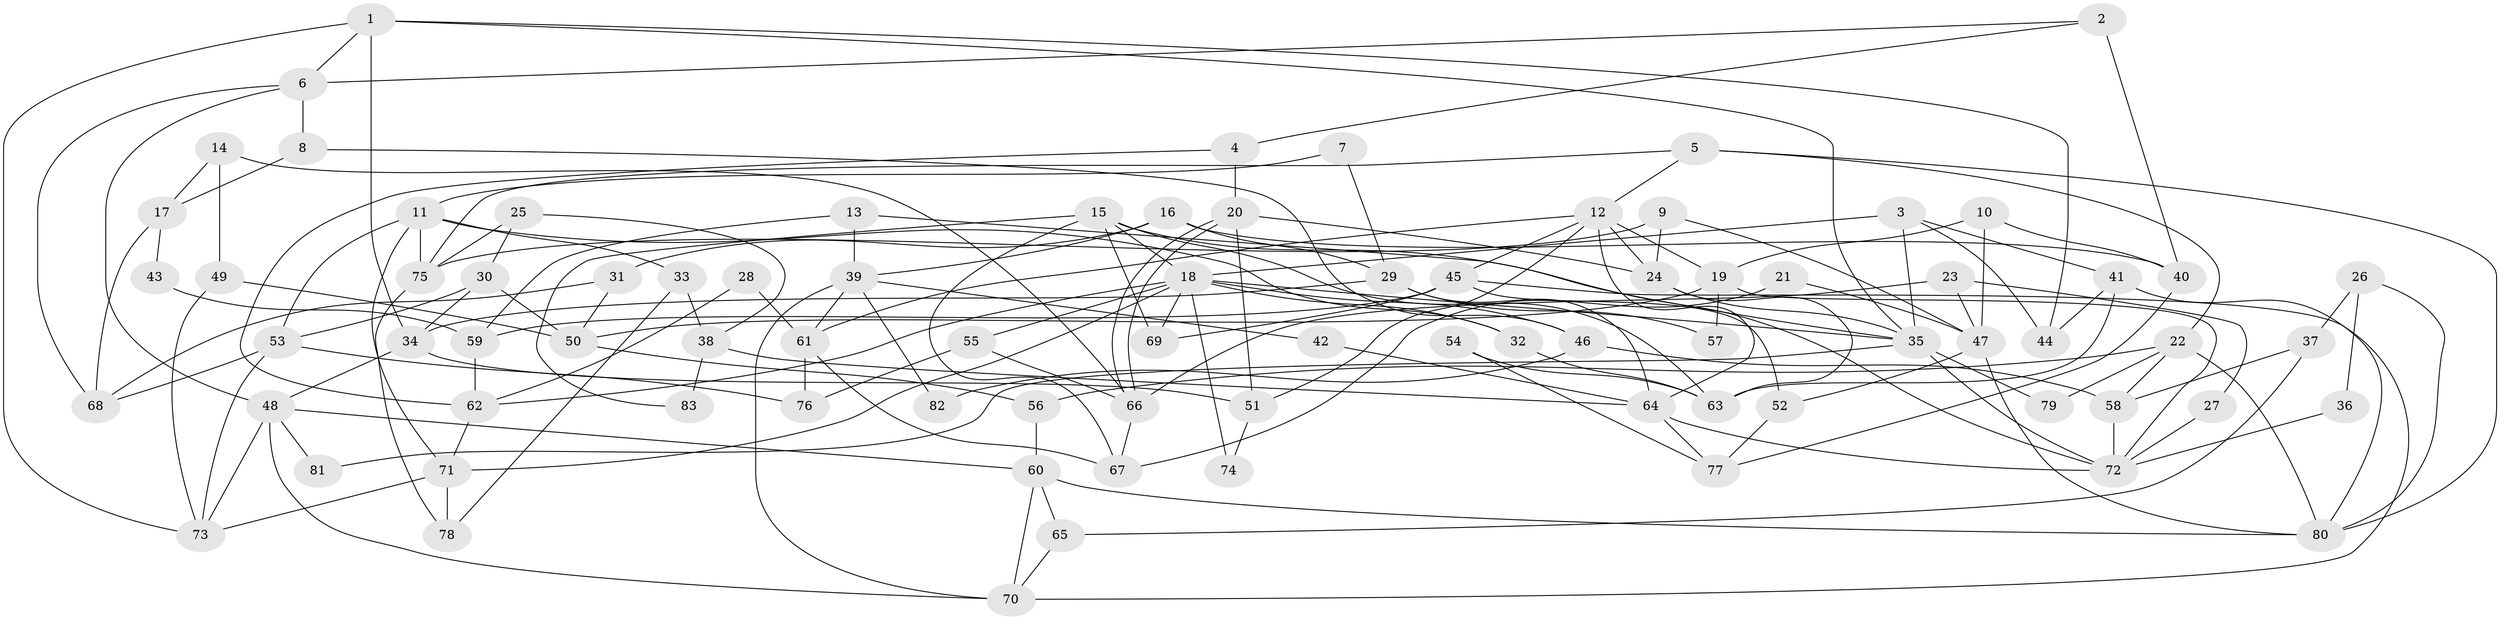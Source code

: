 // coarse degree distribution, {4: 0.20408163265306123, 10: 0.02040816326530612, 3: 0.22448979591836735, 6: 0.12244897959183673, 8: 0.08163265306122448, 11: 0.02040816326530612, 2: 0.14285714285714285, 9: 0.02040816326530612, 5: 0.061224489795918366, 7: 0.08163265306122448, 12: 0.02040816326530612}
// Generated by graph-tools (version 1.1) at 2025/18/03/04/25 18:18:52]
// undirected, 83 vertices, 166 edges
graph export_dot {
graph [start="1"]
  node [color=gray90,style=filled];
  1;
  2;
  3;
  4;
  5;
  6;
  7;
  8;
  9;
  10;
  11;
  12;
  13;
  14;
  15;
  16;
  17;
  18;
  19;
  20;
  21;
  22;
  23;
  24;
  25;
  26;
  27;
  28;
  29;
  30;
  31;
  32;
  33;
  34;
  35;
  36;
  37;
  38;
  39;
  40;
  41;
  42;
  43;
  44;
  45;
  46;
  47;
  48;
  49;
  50;
  51;
  52;
  53;
  54;
  55;
  56;
  57;
  58;
  59;
  60;
  61;
  62;
  63;
  64;
  65;
  66;
  67;
  68;
  69;
  70;
  71;
  72;
  73;
  74;
  75;
  76;
  77;
  78;
  79;
  80;
  81;
  82;
  83;
  1 -- 35;
  1 -- 34;
  1 -- 6;
  1 -- 44;
  1 -- 73;
  2 -- 6;
  2 -- 40;
  2 -- 4;
  3 -- 44;
  3 -- 35;
  3 -- 18;
  3 -- 41;
  4 -- 62;
  4 -- 20;
  5 -- 75;
  5 -- 12;
  5 -- 22;
  5 -- 80;
  6 -- 48;
  6 -- 8;
  6 -- 68;
  7 -- 29;
  7 -- 11;
  8 -- 46;
  8 -- 17;
  9 -- 24;
  9 -- 47;
  9 -- 75;
  10 -- 47;
  10 -- 19;
  10 -- 40;
  11 -- 53;
  11 -- 33;
  11 -- 32;
  11 -- 71;
  11 -- 75;
  12 -- 24;
  12 -- 64;
  12 -- 19;
  12 -- 45;
  12 -- 51;
  12 -- 61;
  13 -- 59;
  13 -- 35;
  13 -- 39;
  14 -- 49;
  14 -- 66;
  14 -- 17;
  15 -- 18;
  15 -- 63;
  15 -- 67;
  15 -- 69;
  15 -- 72;
  15 -- 83;
  16 -- 31;
  16 -- 39;
  16 -- 29;
  16 -- 40;
  17 -- 43;
  17 -- 68;
  18 -- 69;
  18 -- 32;
  18 -- 35;
  18 -- 46;
  18 -- 55;
  18 -- 62;
  18 -- 71;
  18 -- 74;
  19 -- 72;
  19 -- 50;
  19 -- 57;
  20 -- 66;
  20 -- 66;
  20 -- 24;
  20 -- 51;
  21 -- 47;
  21 -- 67;
  22 -- 80;
  22 -- 56;
  22 -- 58;
  22 -- 79;
  23 -- 66;
  23 -- 47;
  23 -- 27;
  24 -- 63;
  24 -- 35;
  25 -- 75;
  25 -- 30;
  25 -- 38;
  26 -- 80;
  26 -- 37;
  26 -- 36;
  27 -- 72;
  28 -- 61;
  28 -- 62;
  29 -- 34;
  29 -- 57;
  29 -- 64;
  30 -- 34;
  30 -- 53;
  30 -- 50;
  31 -- 50;
  31 -- 68;
  32 -- 63;
  33 -- 78;
  33 -- 38;
  34 -- 48;
  34 -- 51;
  35 -- 72;
  35 -- 79;
  35 -- 81;
  36 -- 72;
  37 -- 65;
  37 -- 58;
  38 -- 64;
  38 -- 83;
  39 -- 61;
  39 -- 42;
  39 -- 70;
  39 -- 82;
  40 -- 77;
  41 -- 80;
  41 -- 44;
  41 -- 63;
  42 -- 64;
  43 -- 59;
  45 -- 70;
  45 -- 52;
  45 -- 59;
  45 -- 69;
  46 -- 58;
  46 -- 82;
  47 -- 80;
  47 -- 52;
  48 -- 73;
  48 -- 60;
  48 -- 70;
  48 -- 81;
  49 -- 73;
  49 -- 50;
  50 -- 56;
  51 -- 74;
  52 -- 77;
  53 -- 73;
  53 -- 68;
  53 -- 76;
  54 -- 63;
  54 -- 77;
  55 -- 66;
  55 -- 76;
  56 -- 60;
  58 -- 72;
  59 -- 62;
  60 -- 70;
  60 -- 65;
  60 -- 80;
  61 -- 76;
  61 -- 67;
  62 -- 71;
  64 -- 72;
  64 -- 77;
  65 -- 70;
  66 -- 67;
  71 -- 73;
  71 -- 78;
  75 -- 78;
}
